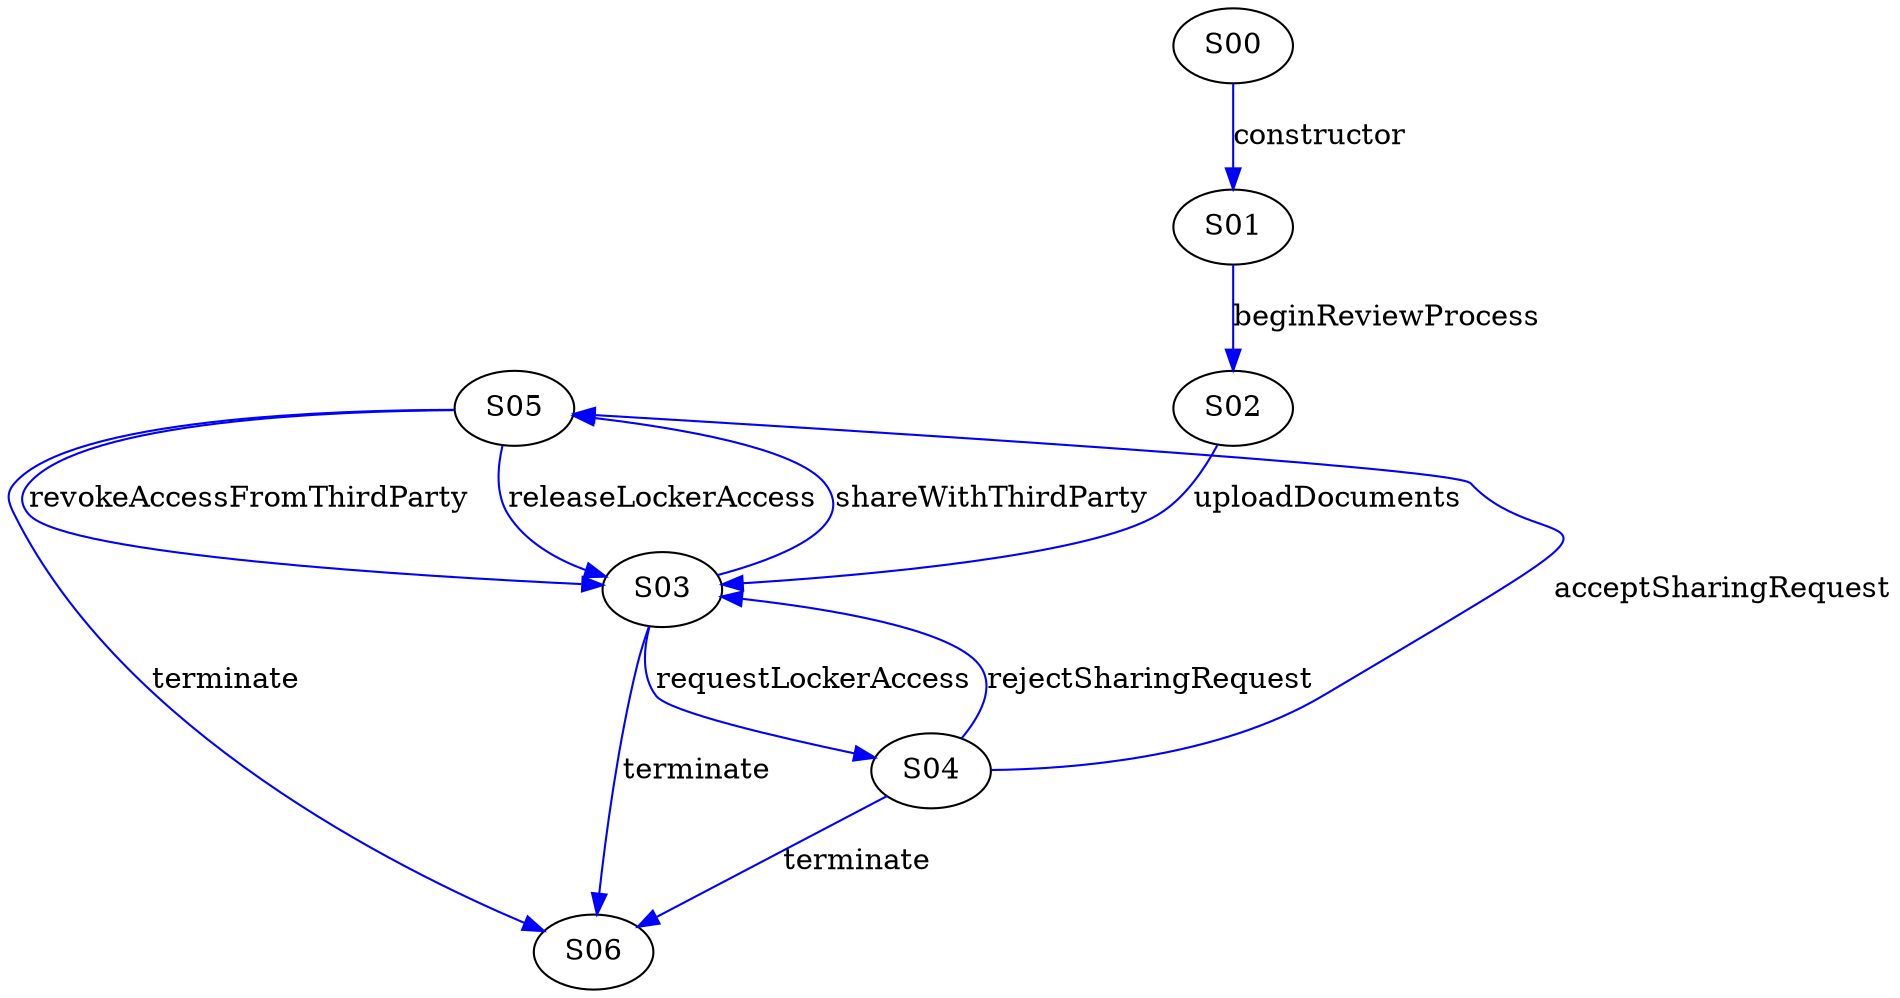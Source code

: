 digraph {

S05->S03 [label="revokeAccessFromThirdParty", style="", color="blue"]
S04->S03 [label="rejectSharingRequest", style="", color="blue"]
S04->S05 [label="acceptSharingRequest", style="", color="blue"]
S05->S06 [label="terminate", style="", color="blue"]
S02->S03 [label="uploadDocuments", style="", color="blue"]
S00->S01 [label="constructor", style="", color="blue"]
S03->S06 [label="terminate", style="", color="blue"]
S01->S02 [label="beginReviewProcess", style="", color="blue"]
S03->S04 [label="requestLockerAccess", style="", color="blue"]
S03->S05 [label="shareWithThirdParty", style="", color="blue"]
S05->S03 [label="releaseLockerAccess", style="", color="blue"]
S04->S06 [label="terminate", style="", color="blue"]
}